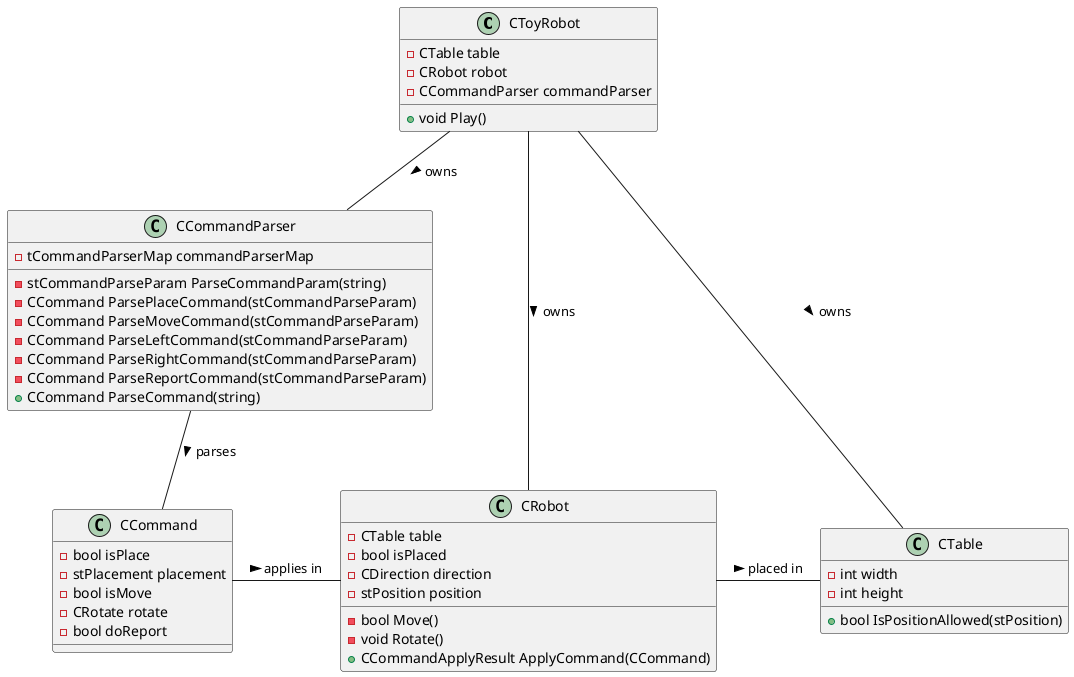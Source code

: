 @startuml
class CToyRobot{
- CTable table
- CRobot robot
- CCommandParser commandParser
+void Play()
}
class CTable{
- int width
- int height
+ bool IsPositionAllowed(stPosition)
}
class CRobot{
- CTable table
- bool isPlaced
- CDirection direction
- stPosition position
- bool Move()
- void Rotate()
+ CCommandApplyResult ApplyCommand(CCommand)
}
class CCommand{
- bool isPlace
- stPlacement placement
- bool isMove
- CRotate rotate
- bool doReport
}
class CCommandParser{
- tCommandParserMap commandParserMap
- stCommandParseParam ParseCommandParam(string)
- CCommand ParsePlaceCommand(stCommandParseParam)
- CCommand ParseMoveCommand(stCommandParseParam)
- CCommand ParseLeftCommand(stCommandParseParam)
- CCommand ParseRightCommand(stCommandParseParam)
- CCommand ParseReportCommand(stCommandParseParam)
+ CCommand ParseCommand(string)
}

CRobot - CTable : placed in >
CCommandParser -- CCommand : parses >
CCommand - CRobot : applies in >

CToyRobot -- CTable : owns >
CToyRobot -- CRobot : owns >
CToyRobot -- CCommandParser : owns >

@enduml
